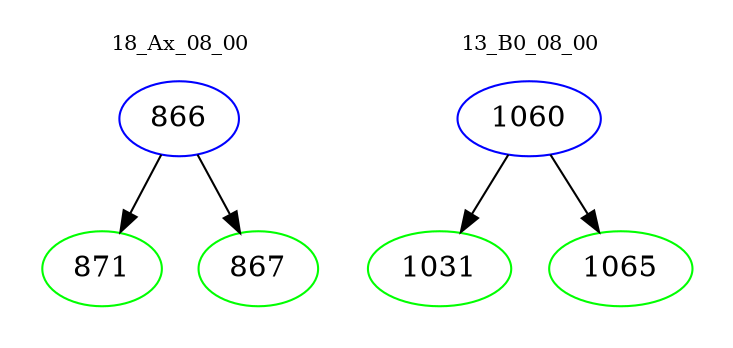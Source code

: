 digraph{
subgraph cluster_0 {
color = white
label = "18_Ax_08_00";
fontsize=10;
T0_866 [label="866", color="blue"]
T0_866 -> T0_871 [color="black"]
T0_871 [label="871", color="green"]
T0_866 -> T0_867 [color="black"]
T0_867 [label="867", color="green"]
}
subgraph cluster_1 {
color = white
label = "13_B0_08_00";
fontsize=10;
T1_1060 [label="1060", color="blue"]
T1_1060 -> T1_1031 [color="black"]
T1_1031 [label="1031", color="green"]
T1_1060 -> T1_1065 [color="black"]
T1_1065 [label="1065", color="green"]
}
}
